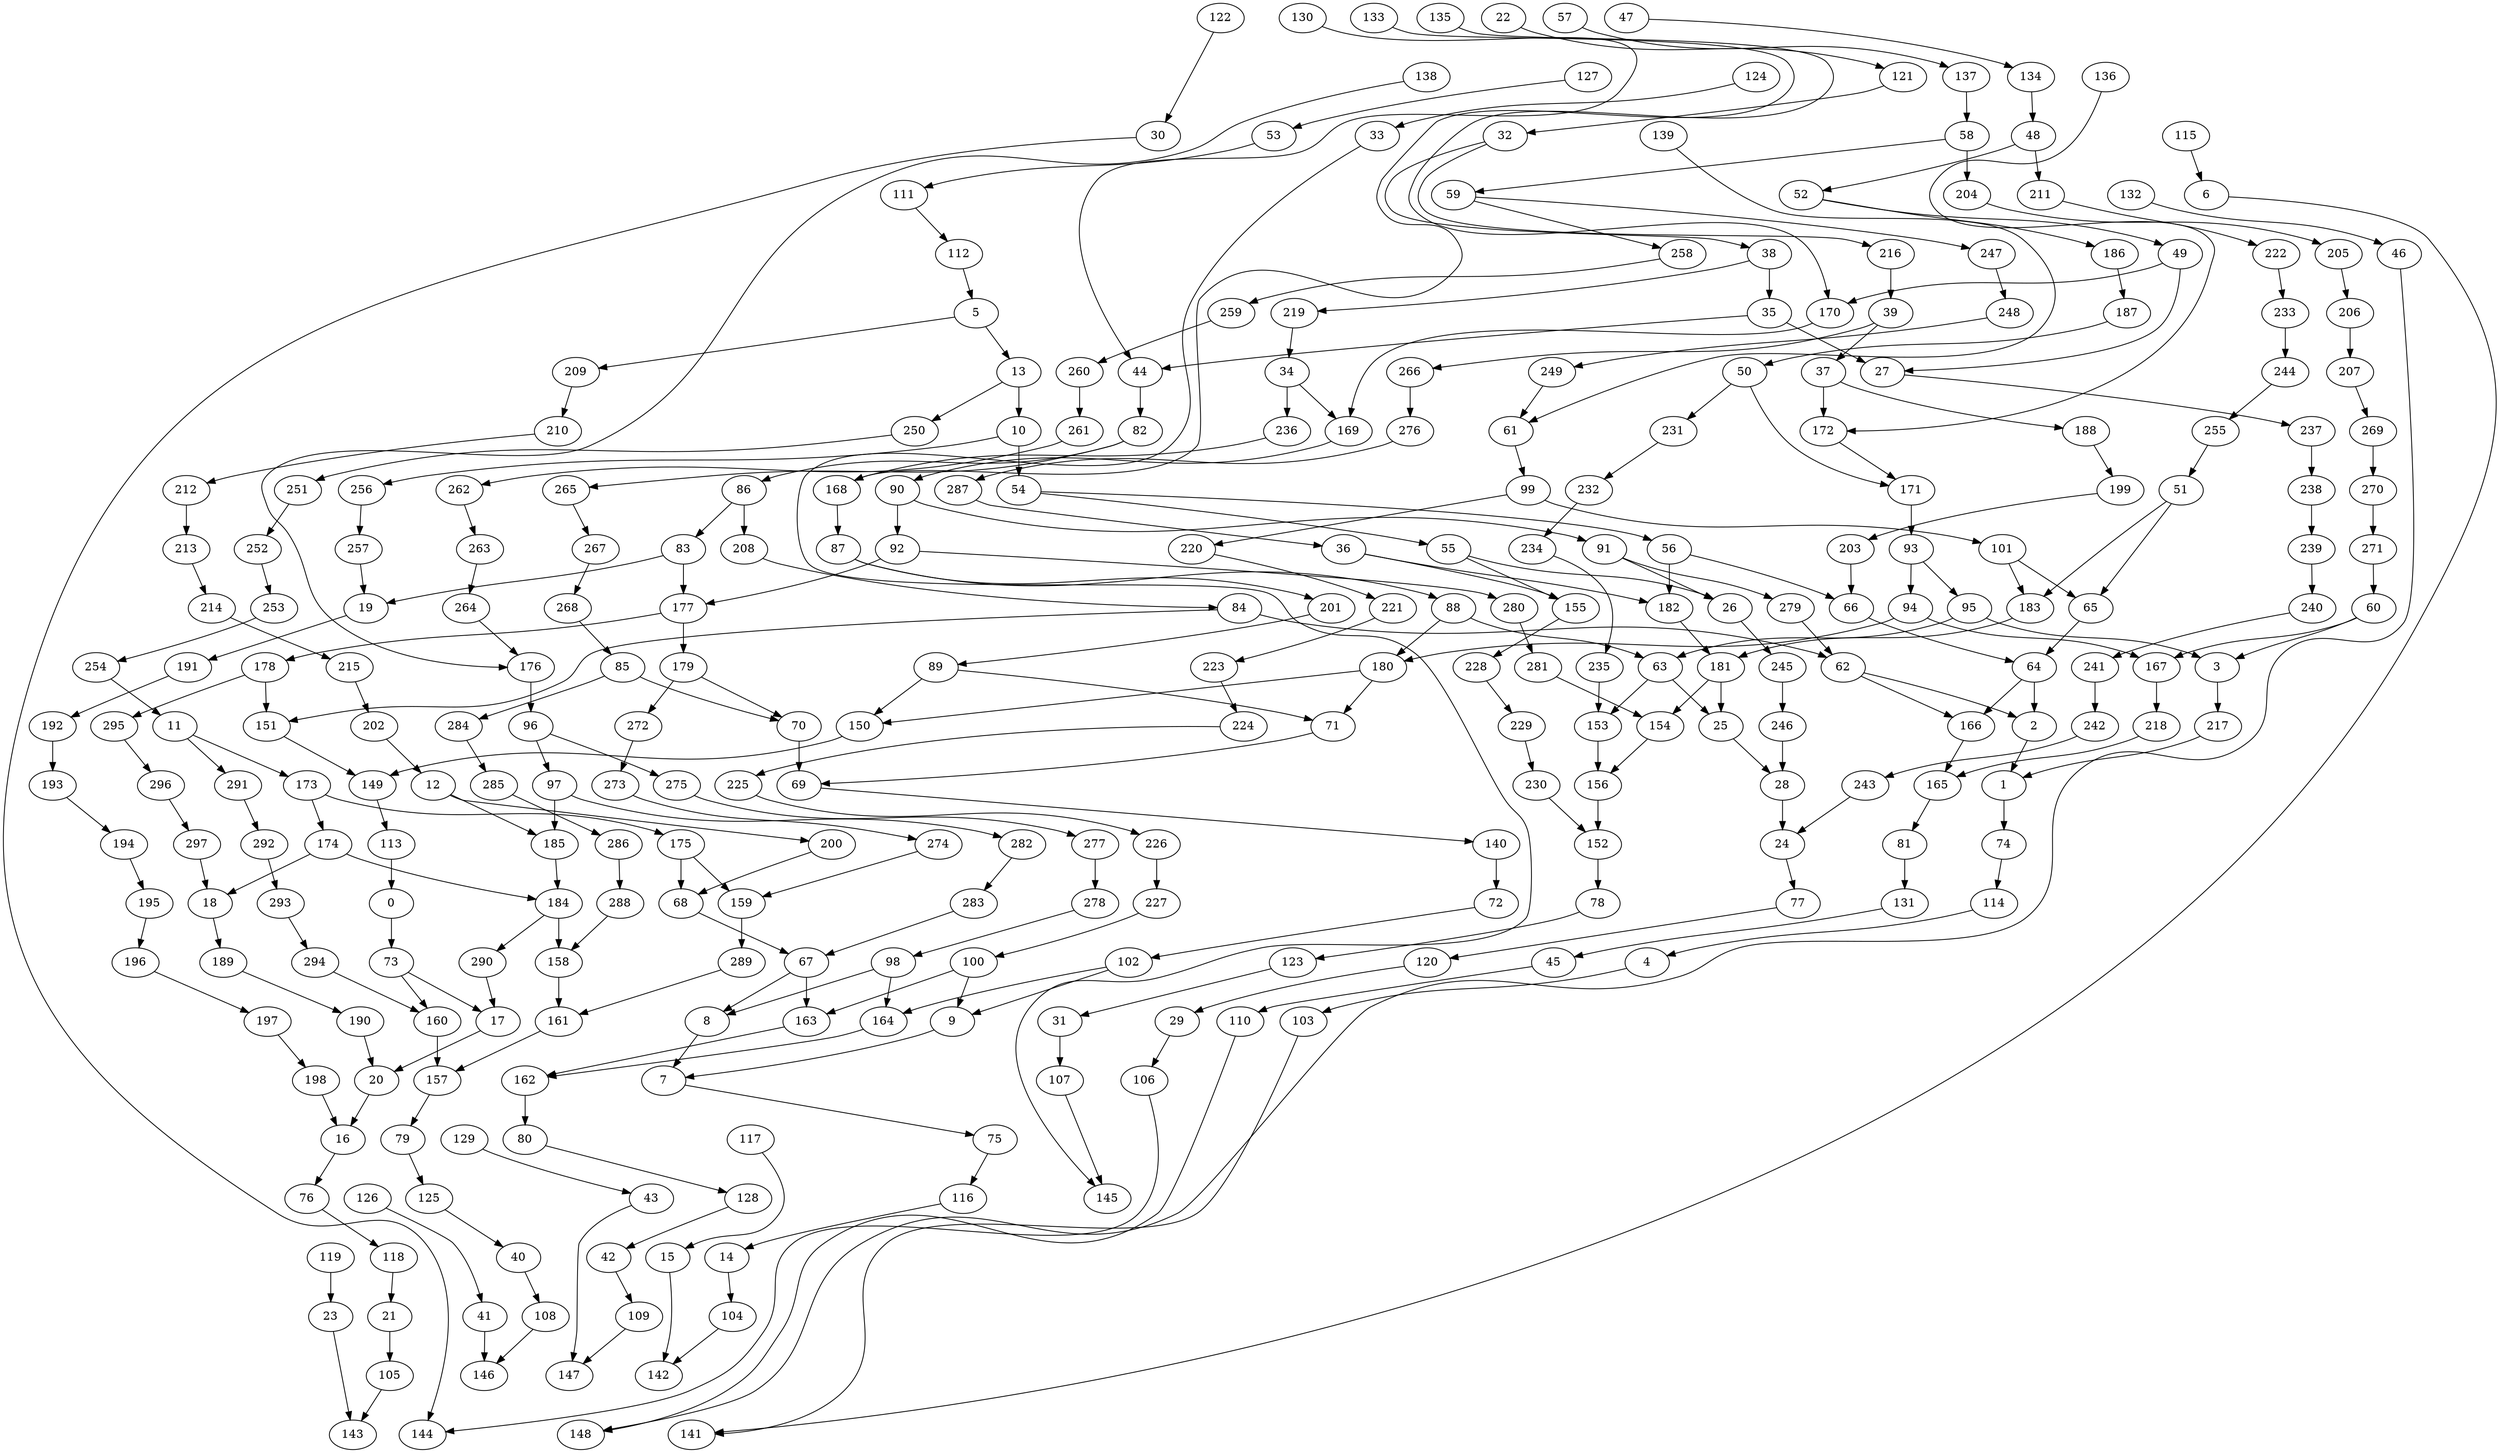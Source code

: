 digraph g {
0;
1;
2;
3;
4;
5;
6;
7;
8;
9;
10;
11;
12;
13;
14;
15;
16;
17;
18;
19;
20;
21;
22;
23;
24;
25;
26;
27;
28;
29;
30;
31;
32;
33;
34;
35;
36;
37;
38;
39;
40;
41;
42;
43;
44;
45;
46;
47;
48;
49;
50;
51;
52;
53;
54;
55;
56;
57;
58;
59;
60;
61;
62;
63;
64;
65;
66;
67;
68;
69;
70;
71;
72;
73;
74;
75;
76;
77;
78;
79;
80;
81;
82;
83;
84;
85;
86;
87;
88;
89;
90;
91;
92;
93;
94;
95;
96;
97;
98;
99;
100;
101;
102;
103;
104;
105;
106;
107;
108;
109;
110;
111;
112;
113;
114;
115;
116;
117;
118;
119;
120;
121;
122;
123;
124;
125;
126;
127;
128;
129;
130;
131;
132;
133;
134;
135;
136;
137;
138;
139;
140;
141;
142;
143;
144;
145;
146;
147;
148;
149;
150;
151;
152;
153;
154;
155;
156;
157;
158;
159;
160;
161;
162;
163;
164;
165;
166;
167;
168;
169;
170;
171;
172;
173;
174;
175;
176;
177;
178;
179;
180;
181;
182;
183;
184;
185;
186;
187;
188;
189;
190;
191;
192;
193;
194;
195;
196;
197;
198;
199;
200;
201;
202;
203;
204;
205;
206;
207;
208;
209;
210;
211;
212;
213;
214;
215;
216;
217;
218;
219;
220;
221;
222;
223;
224;
225;
226;
227;
228;
229;
230;
231;
232;
233;
234;
235;
236;
237;
238;
239;
240;
241;
242;
243;
244;
245;
246;
247;
248;
249;
250;
251;
252;
253;
254;
255;
256;
257;
258;
259;
260;
261;
262;
263;
264;
265;
266;
267;
268;
269;
270;
271;
272;
273;
274;
275;
276;
277;
278;
279;
280;
281;
282;
283;
284;
285;
286;
287;
288;
289;
290;
291;
292;
293;
294;
295;
296;
297;
0 -> 73 [weight=1];
1 -> 74 [weight=1];
2 -> 1 [weight=0];
3 -> 217 [weight=1];
4 -> 103 [weight=0];
5 -> 13 [weight=0];
5 -> 209 [weight=0];
6 -> 141 [weight=0];
7 -> 75 [weight=0];
8 -> 7 [weight=0];
9 -> 7 [weight=0];
10 -> 54 [weight=5];
10 -> 256 [weight=0];
11 -> 173 [weight=0];
11 -> 291 [weight=0];
12 -> 185 [weight=0];
12 -> 200 [weight=0];
13 -> 250 [weight=0];
13 -> 10 [weight=1];
14 -> 104 [weight=0];
15 -> 142 [weight=0];
16 -> 76 [weight=0];
17 -> 20 [weight=0];
18 -> 189 [weight=0];
19 -> 191 [weight=0];
20 -> 16 [weight=0];
21 -> 105 [weight=1];
22 -> 121 [weight=0];
23 -> 143 [weight=0];
24 -> 77 [weight=0];
25 -> 28 [weight=0];
26 -> 245 [weight=0];
27 -> 237 [weight=0];
28 -> 24 [weight=2];
29 -> 106 [weight=0];
30 -> 144 [weight=0];
31 -> 107 [weight=1];
32 -> 216 [weight=0];
32 -> 38 [weight=0];
33 -> 145 [weight=0];
34 -> 236 [weight=1];
34 -> 169 [weight=0];
35 -> 27 [weight=1];
35 -> 44 [weight=0];
36 -> 182 [weight=0];
36 -> 155 [weight=0];
37 -> 172 [weight=1];
37 -> 188 [weight=0];
38 -> 35 [weight=2];
38 -> 219 [weight=0];
39 -> 37 [weight=1];
39 -> 266 [weight=0];
40 -> 108 [weight=0];
41 -> 146 [weight=0];
42 -> 109 [weight=0];
43 -> 147 [weight=0];
44 -> 82 [weight=0];
45 -> 110 [weight=0];
46 -> 148 [weight=0];
47 -> 134 [weight=0];
48 -> 211 [weight=0];
48 -> 52 [weight=0];
49 -> 170 [weight=0];
49 -> 27 [weight=0];
50 -> 231 [weight=0];
50 -> 171 [weight=0];
51 -> 183 [weight=0];
51 -> 65 [weight=0];
52 -> 49 [weight=0];
52 -> 186 [weight=0];
53 -> 111 [weight=0];
54 -> 56 [weight=0];
54 -> 55 [weight=0];
55 -> 155 [weight=0];
55 -> 26 [weight=0];
56 -> 66 [weight=0];
56 -> 182 [weight=1];
57 -> 137 [weight=0];
58 -> 204 [weight=1];
58 -> 59 [weight=0];
59 -> 247 [weight=0];
59 -> 258 [weight=0];
60 -> 3 [weight=0];
60 -> 167 [weight=0];
61 -> 99 [weight=0];
62 -> 2 [weight=0];
62 -> 166 [weight=0];
63 -> 153 [weight=0];
63 -> 25 [weight=0];
64 -> 166 [weight=0];
64 -> 2 [weight=1];
65 -> 64 [weight=1];
66 -> 64 [weight=0];
67 -> 8 [weight=0];
67 -> 163 [weight=1];
68 -> 67 [weight=0];
69 -> 140 [weight=0];
70 -> 69 [weight=2];
71 -> 69 [weight=0];
72 -> 102 [weight=0];
73 -> 17 [weight=0];
73 -> 160 [weight=0];
74 -> 114 [weight=0];
75 -> 116 [weight=0];
76 -> 118 [weight=0];
77 -> 120 [weight=0];
78 -> 123 [weight=0];
79 -> 125 [weight=0];
80 -> 128 [weight=0];
81 -> 131 [weight=1];
82 -> 86 [weight=0];
82 -> 265 [weight=0];
83 -> 177 [weight=1];
83 -> 19 [weight=0];
84 -> 151 [weight=0];
84 -> 62 [weight=3];
85 -> 284 [weight=0];
85 -> 70 [weight=0];
86 -> 208 [weight=1];
86 -> 83 [weight=0];
87 -> 88 [weight=0];
87 -> 201 [weight=0];
88 -> 63 [weight=1];
88 -> 180 [weight=1];
89 -> 150 [weight=0];
89 -> 71 [weight=0];
90 -> 92 [weight=2];
90 -> 91 [weight=0];
91 -> 26 [weight=0];
91 -> 279 [weight=0];
92 -> 177 [weight=0];
92 -> 280 [weight=0];
93 -> 95 [weight=0];
93 -> 94 [weight=1];
94 -> 167 [weight=0];
94 -> 180 [weight=0];
95 -> 3 [weight=1];
95 -> 63 [weight=0];
96 -> 97 [weight=0];
96 -> 275 [weight=0];
97 -> 185 [weight=1];
97 -> 282 [weight=0];
98 -> 8 [weight=0];
98 -> 164 [weight=0];
99 -> 101 [weight=0];
99 -> 220 [weight=0];
100 -> 9 [weight=0];
100 -> 163 [weight=0];
101 -> 65 [weight=0];
101 -> 183 [weight=0];
102 -> 9 [weight=0];
102 -> 164 [weight=0];
103 -> 141 [weight=0];
104 -> 142 [weight=0];
105 -> 143 [weight=0];
106 -> 144 [weight=0];
107 -> 145 [weight=0];
108 -> 146 [weight=0];
109 -> 147 [weight=0];
110 -> 148 [weight=0];
111 -> 112 [weight=0];
112 -> 5 [weight=0];
113 -> 0 [weight=1];
114 -> 4 [weight=0];
115 -> 6 [weight=0];
116 -> 14 [weight=0];
117 -> 15 [weight=0];
118 -> 21 [weight=0];
119 -> 23 [weight=0];
120 -> 29 [weight=0];
121 -> 32 [weight=0];
122 -> 30 [weight=0];
123 -> 31 [weight=0];
124 -> 33 [weight=0];
125 -> 40 [weight=0];
126 -> 41 [weight=0];
127 -> 53 [weight=0];
128 -> 42 [weight=0];
129 -> 43 [weight=0];
130 -> 44 [weight=0];
131 -> 45 [weight=0];
132 -> 46 [weight=0];
133 -> 168 [weight=0];
134 -> 48 [weight=0];
135 -> 170 [weight=0];
136 -> 172 [weight=0];
137 -> 58 [weight=0];
138 -> 176 [weight=0];
139 -> 61 [weight=0];
140 -> 72 [weight=1];
149 -> 113 [weight=0];
150 -> 149 [weight=1];
151 -> 149 [weight=0];
152 -> 78 [weight=1];
153 -> 156 [weight=1];
154 -> 156 [weight=0];
155 -> 228 [weight=1];
156 -> 152 [weight=1];
157 -> 79 [weight=0];
158 -> 161 [weight=1];
159 -> 289 [weight=1];
160 -> 157 [weight=1];
161 -> 157 [weight=0];
162 -> 80 [weight=1];
163 -> 162 [weight=0];
164 -> 162 [weight=0];
165 -> 81 [weight=0];
166 -> 165 [weight=0];
167 -> 218 [weight=0];
168 -> 87 [weight=0];
169 -> 90 [weight=0];
170 -> 169 [weight=0];
171 -> 93 [weight=1];
172 -> 171 [weight=0];
173 -> 175 [weight=0];
173 -> 174 [weight=0];
174 -> 184 [weight=0];
174 -> 18 [weight=0];
175 -> 68 [weight=2];
175 -> 159 [weight=1];
176 -> 96 [weight=1];
177 -> 179 [weight=1];
177 -> 178 [weight=0];
178 -> 295 [weight=0];
178 -> 151 [weight=0];
179 -> 70 [weight=0];
179 -> 272 [weight=0];
180 -> 150 [weight=0];
180 -> 71 [weight=0];
181 -> 25 [weight=1];
181 -> 154 [weight=0];
182 -> 181 [weight=0];
183 -> 181 [weight=2];
184 -> 158 [weight=1];
184 -> 290 [weight=0];
185 -> 184 [weight=0];
186 -> 187 [weight=0];
187 -> 50 [weight=0];
188 -> 199 [weight=0];
189 -> 190 [weight=0];
190 -> 20 [weight=0];
191 -> 192 [weight=0];
192 -> 193 [weight=1];
193 -> 194 [weight=0];
194 -> 195 [weight=0];
195 -> 196 [weight=0];
196 -> 197 [weight=0];
197 -> 198 [weight=0];
198 -> 16 [weight=0];
199 -> 203 [weight=0];
200 -> 68 [weight=0];
201 -> 89 [weight=0];
202 -> 12 [weight=0];
203 -> 66 [weight=1];
204 -> 205 [weight=0];
205 -> 206 [weight=0];
206 -> 207 [weight=1];
207 -> 269 [weight=0];
208 -> 84 [weight=0];
209 -> 210 [weight=0];
210 -> 212 [weight=0];
211 -> 222 [weight=0];
212 -> 213 [weight=1];
213 -> 214 [weight=0];
214 -> 215 [weight=0];
215 -> 202 [weight=0];
216 -> 39 [weight=1];
217 -> 1 [weight=0];
218 -> 165 [weight=0];
219 -> 34 [weight=0];
220 -> 221 [weight=0];
221 -> 223 [weight=0];
222 -> 233 [weight=0];
223 -> 224 [weight=0];
224 -> 225 [weight=0];
225 -> 226 [weight=0];
226 -> 227 [weight=0];
227 -> 100 [weight=0];
228 -> 229 [weight=0];
229 -> 230 [weight=0];
230 -> 152 [weight=0];
231 -> 232 [weight=0];
232 -> 234 [weight=0];
233 -> 244 [weight=0];
234 -> 235 [weight=0];
235 -> 153 [weight=0];
236 -> 168 [weight=0];
237 -> 238 [weight=0];
238 -> 239 [weight=0];
239 -> 240 [weight=0];
240 -> 241 [weight=0];
241 -> 242 [weight=0];
242 -> 243 [weight=0];
243 -> 24 [weight=0];
244 -> 255 [weight=0];
245 -> 246 [weight=1];
246 -> 28 [weight=1];
247 -> 248 [weight=0];
248 -> 249 [weight=0];
249 -> 61 [weight=0];
250 -> 251 [weight=0];
251 -> 252 [weight=0];
252 -> 253 [weight=0];
253 -> 254 [weight=0];
254 -> 11 [weight=0];
255 -> 51 [weight=0];
256 -> 257 [weight=0];
257 -> 19 [weight=0];
258 -> 259 [weight=0];
259 -> 260 [weight=0];
260 -> 261 [weight=0];
261 -> 262 [weight=0];
262 -> 263 [weight=0];
263 -> 264 [weight=0];
264 -> 176 [weight=0];
265 -> 267 [weight=0];
266 -> 276 [weight=1];
267 -> 268 [weight=0];
268 -> 85 [weight=0];
269 -> 270 [weight=1];
270 -> 271 [weight=0];
271 -> 60 [weight=0];
272 -> 273 [weight=0];
273 -> 274 [weight=0];
274 -> 159 [weight=0];
275 -> 277 [weight=0];
276 -> 287 [weight=0];
277 -> 278 [weight=0];
278 -> 98 [weight=0];
279 -> 62 [weight=0];
280 -> 281 [weight=0];
281 -> 154 [weight=0];
282 -> 283 [weight=0];
283 -> 67 [weight=0];
284 -> 285 [weight=0];
285 -> 286 [weight=0];
286 -> 288 [weight=0];
287 -> 36 [weight=0];
288 -> 158 [weight=0];
289 -> 161 [weight=0];
290 -> 17 [weight=0];
291 -> 292 [weight=0];
292 -> 293 [weight=0];
293 -> 294 [weight=0];
294 -> 160 [weight=0];
295 -> 296 [weight=0];
296 -> 297 [weight=0];
297 -> 18 [weight=0];
}
